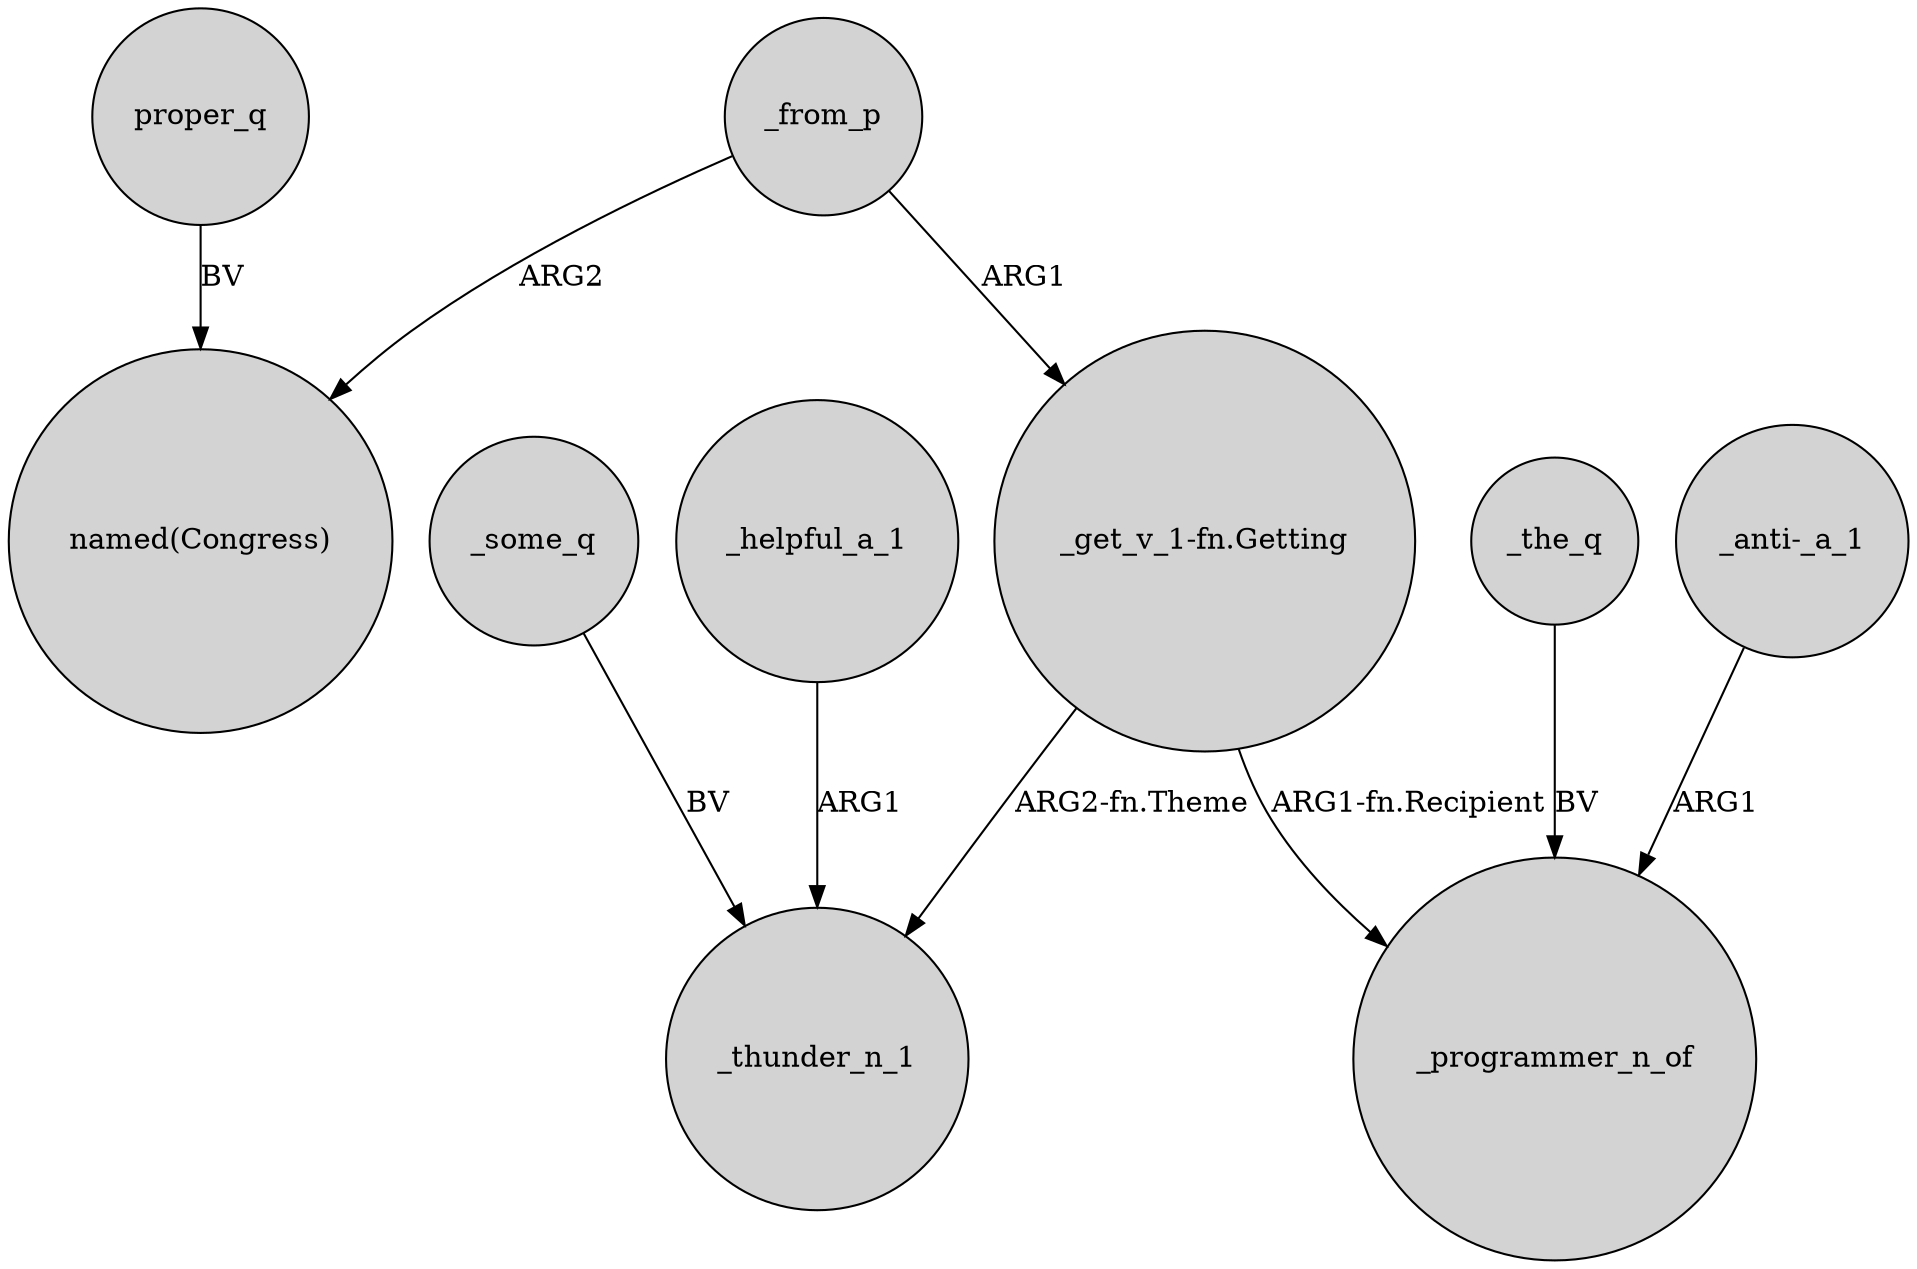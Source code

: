 digraph {
	node [shape=circle style=filled]
	proper_q -> "named(Congress)" [label=BV]
	"_get_v_1-fn.Getting" -> _thunder_n_1 [label="ARG2-fn.Theme"]
	_from_p -> "_get_v_1-fn.Getting" [label=ARG1]
	_helpful_a_1 -> _thunder_n_1 [label=ARG1]
	_the_q -> _programmer_n_of [label=BV]
	"_anti-_a_1" -> _programmer_n_of [label=ARG1]
	"_get_v_1-fn.Getting" -> _programmer_n_of [label="ARG1-fn.Recipient"]
	_some_q -> _thunder_n_1 [label=BV]
	_from_p -> "named(Congress)" [label=ARG2]
}
